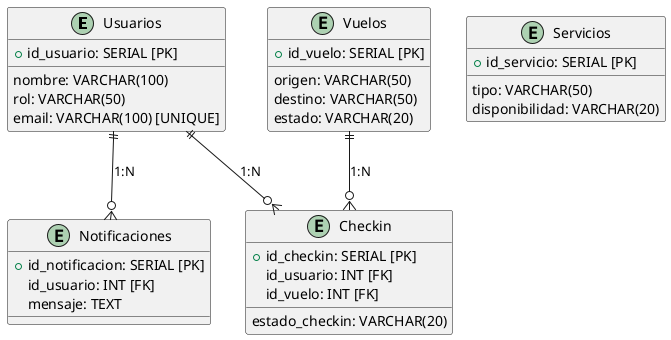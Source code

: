 @startuml 
entity Usuarios {
    +id_usuario: SERIAL [PK]
    nombre: VARCHAR(100)
    rol: VARCHAR(50)
    email: VARCHAR(100) [UNIQUE]
}

entity Vuelos {
    +id_vuelo: SERIAL [PK]
    origen: VARCHAR(50)
    destino: VARCHAR(50)
    estado: VARCHAR(20)
}

entity Checkin {
    +id_checkin: SERIAL [PK]
    id_usuario: INT [FK]
    id_vuelo: INT [FK]
    estado_checkin: VARCHAR(20)
}

entity Notificaciones {
    +id_notificacion: SERIAL [PK]
    id_usuario: INT [FK]
    mensaje: TEXT
}

entity Servicios {
    +id_servicio: SERIAL [PK]
    tipo: VARCHAR(50)
    disponibilidad: VARCHAR(20)
}

Usuarios ||--o{ Checkin : "1:N"
Usuarios ||--o{ Notificaciones : "1:N"
Vuelos ||--o{ Checkin : "1:N"

@enduml
